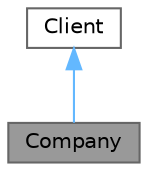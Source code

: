 digraph "Company"
{
 // LATEX_PDF_SIZE
  bgcolor="transparent";
  edge [fontname=Helvetica,fontsize=10,labelfontname=Helvetica,labelfontsize=10];
  node [fontname=Helvetica,fontsize=10,shape=box,height=0.2,width=0.4];
  Node1 [label="Company",height=0.2,width=0.4,color="gray40", fillcolor="grey60", style="filled", fontcolor="black",tooltip="Egy cég adatait tárolja."];
  Node2 -> Node1 [dir="back",color="steelblue1",style="solid"];
  Node2 [label="Client",height=0.2,width=0.4,color="gray40", fillcolor="white", style="filled",URL="$class_client.html",tooltip="Ügyfél adatait tárolja."];
}
